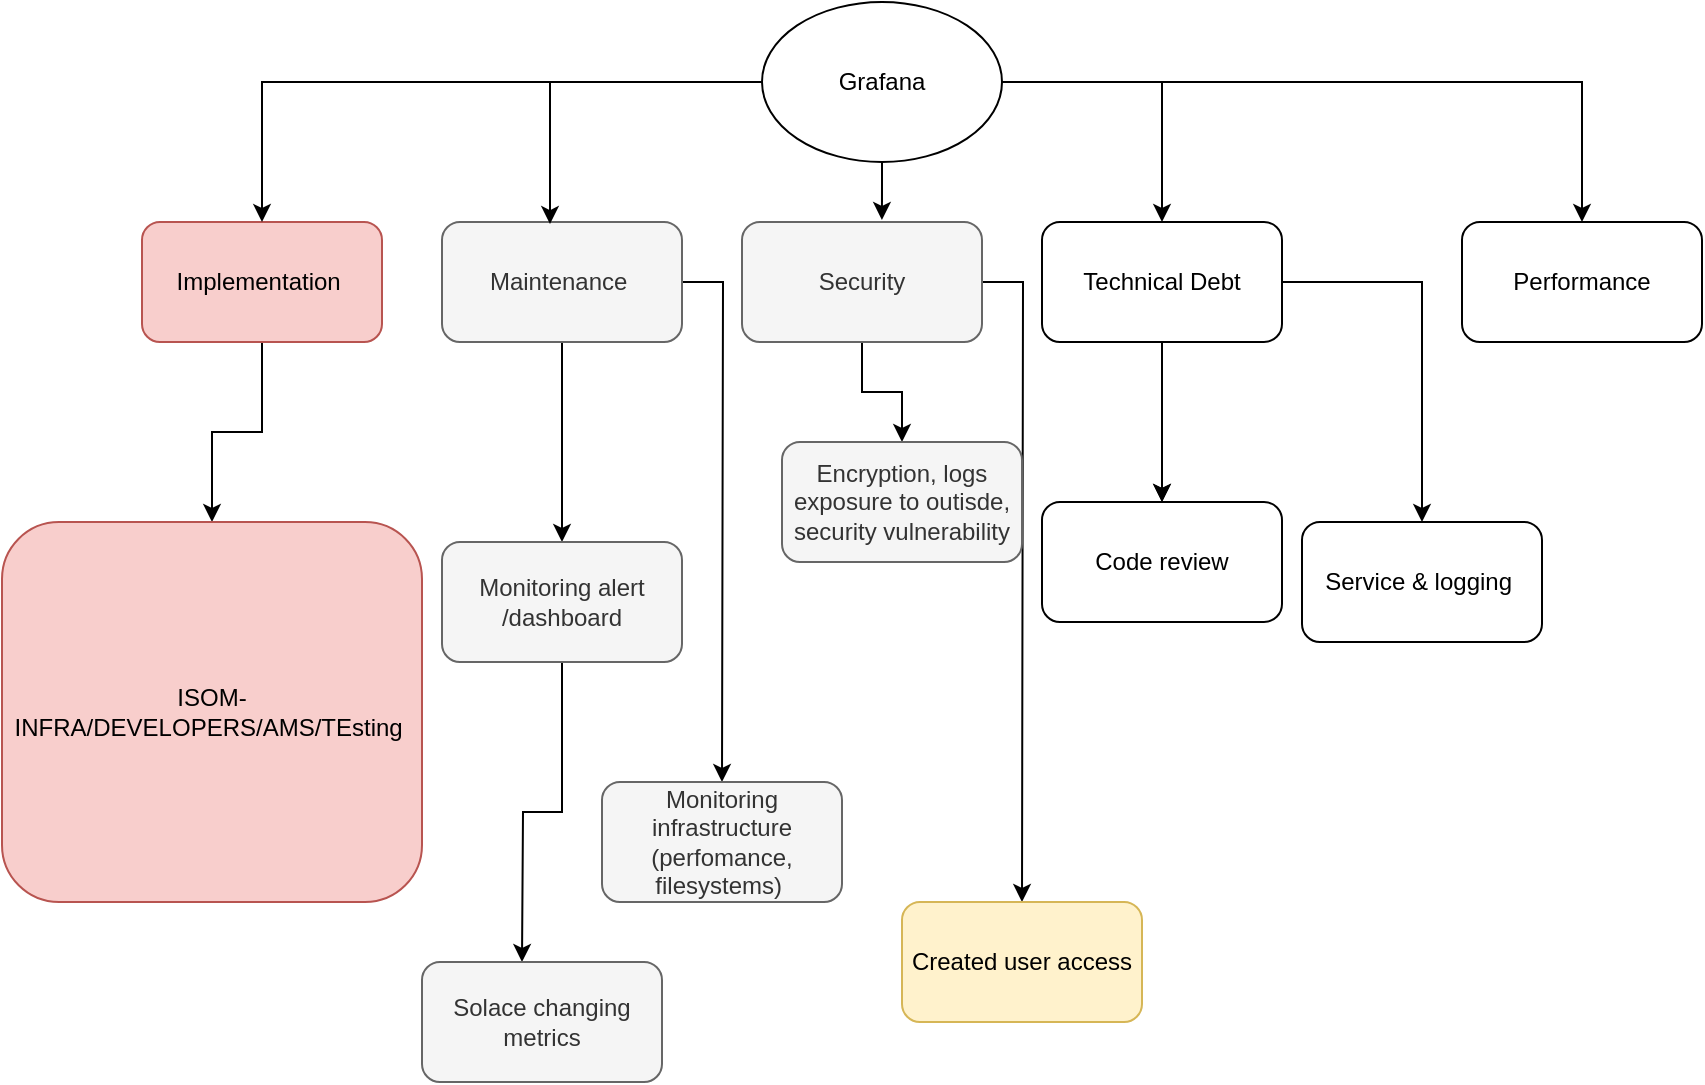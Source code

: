 <mxfile version="24.6.4" type="github">
  <diagram name="Page-1" id="tnofgGwdvgnEdEMGM9DY">
    <mxGraphModel dx="954" dy="606" grid="1" gridSize="10" guides="1" tooltips="1" connect="1" arrows="1" fold="1" page="1" pageScale="1" pageWidth="827" pageHeight="1169" math="0" shadow="0">
      <root>
        <mxCell id="0" />
        <mxCell id="1" parent="0" />
        <mxCell id="zCWjs_bB_M2k3wwc2RX4-22" value="" style="edgeStyle=orthogonalEdgeStyle;rounded=0;orthogonalLoop=1;jettySize=auto;html=1;" edge="1" parent="1" source="zCWjs_bB_M2k3wwc2RX4-1" target="zCWjs_bB_M2k3wwc2RX4-21">
          <mxGeometry relative="1" as="geometry" />
        </mxCell>
        <mxCell id="zCWjs_bB_M2k3wwc2RX4-1" value="Implementation&amp;nbsp;" style="rounded=1;whiteSpace=wrap;html=1;fillColor=#f8cecc;strokeColor=#b85450;" vertex="1" parent="1">
          <mxGeometry x="80" y="110" width="120" height="60" as="geometry" />
        </mxCell>
        <mxCell id="zCWjs_bB_M2k3wwc2RX4-27" value="" style="edgeStyle=orthogonalEdgeStyle;rounded=0;orthogonalLoop=1;jettySize=auto;html=1;" edge="1" parent="1" source="zCWjs_bB_M2k3wwc2RX4-2" target="zCWjs_bB_M2k3wwc2RX4-26">
          <mxGeometry relative="1" as="geometry" />
        </mxCell>
        <mxCell id="zCWjs_bB_M2k3wwc2RX4-28" style="edgeStyle=orthogonalEdgeStyle;rounded=0;orthogonalLoop=1;jettySize=auto;html=1;" edge="1" parent="1" source="zCWjs_bB_M2k3wwc2RX4-2">
          <mxGeometry relative="1" as="geometry">
            <mxPoint x="370" y="390" as="targetPoint" />
          </mxGeometry>
        </mxCell>
        <mxCell id="zCWjs_bB_M2k3wwc2RX4-2" value="Maintenance&amp;nbsp;" style="rounded=1;whiteSpace=wrap;html=1;fillColor=#f5f5f5;fontColor=#333333;strokeColor=#666666;" vertex="1" parent="1">
          <mxGeometry x="230" y="110" width="120" height="60" as="geometry" />
        </mxCell>
        <mxCell id="zCWjs_bB_M2k3wwc2RX4-6" value="" style="edgeStyle=orthogonalEdgeStyle;rounded=0;orthogonalLoop=1;jettySize=auto;html=1;" edge="1" parent="1" source="zCWjs_bB_M2k3wwc2RX4-3" target="zCWjs_bB_M2k3wwc2RX4-5">
          <mxGeometry relative="1" as="geometry" />
        </mxCell>
        <mxCell id="zCWjs_bB_M2k3wwc2RX4-30" style="edgeStyle=orthogonalEdgeStyle;rounded=0;orthogonalLoop=1;jettySize=auto;html=1;" edge="1" parent="1" source="zCWjs_bB_M2k3wwc2RX4-3">
          <mxGeometry relative="1" as="geometry">
            <mxPoint x="520" y="450" as="targetPoint" />
          </mxGeometry>
        </mxCell>
        <mxCell id="zCWjs_bB_M2k3wwc2RX4-3" value="Security" style="rounded=1;whiteSpace=wrap;html=1;fillColor=#f5f5f5;fontColor=#333333;strokeColor=#666666;" vertex="1" parent="1">
          <mxGeometry x="380" y="110" width="120" height="60" as="geometry" />
        </mxCell>
        <mxCell id="zCWjs_bB_M2k3wwc2RX4-9" value="" style="edgeStyle=orthogonalEdgeStyle;rounded=0;orthogonalLoop=1;jettySize=auto;html=1;" edge="1" parent="1" source="zCWjs_bB_M2k3wwc2RX4-4" target="zCWjs_bB_M2k3wwc2RX4-8">
          <mxGeometry relative="1" as="geometry" />
        </mxCell>
        <mxCell id="zCWjs_bB_M2k3wwc2RX4-12" value="" style="edgeStyle=orthogonalEdgeStyle;rounded=0;orthogonalLoop=1;jettySize=auto;html=1;" edge="1" parent="1" source="zCWjs_bB_M2k3wwc2RX4-4" target="zCWjs_bB_M2k3wwc2RX4-8">
          <mxGeometry relative="1" as="geometry" />
        </mxCell>
        <mxCell id="zCWjs_bB_M2k3wwc2RX4-13" style="edgeStyle=orthogonalEdgeStyle;rounded=0;orthogonalLoop=1;jettySize=auto;html=1;entryX=0.5;entryY=0;entryDx=0;entryDy=0;" edge="1" parent="1" source="zCWjs_bB_M2k3wwc2RX4-4" target="zCWjs_bB_M2k3wwc2RX4-14">
          <mxGeometry relative="1" as="geometry">
            <mxPoint x="690" y="260" as="targetPoint" />
          </mxGeometry>
        </mxCell>
        <mxCell id="zCWjs_bB_M2k3wwc2RX4-4" value="Technical Debt" style="rounded=1;whiteSpace=wrap;html=1;" vertex="1" parent="1">
          <mxGeometry x="530" y="110" width="120" height="60" as="geometry" />
        </mxCell>
        <mxCell id="zCWjs_bB_M2k3wwc2RX4-5" value="Encryption, logs exposure to outisde, security vulnerability" style="rounded=1;whiteSpace=wrap;html=1;fillColor=#f5f5f5;fontColor=#333333;strokeColor=#666666;" vertex="1" parent="1">
          <mxGeometry x="400" y="220" width="120" height="60" as="geometry" />
        </mxCell>
        <mxCell id="zCWjs_bB_M2k3wwc2RX4-7" value="Performance" style="rounded=1;whiteSpace=wrap;html=1;" vertex="1" parent="1">
          <mxGeometry x="740" y="110" width="120" height="60" as="geometry" />
        </mxCell>
        <mxCell id="zCWjs_bB_M2k3wwc2RX4-8" value="Code review" style="whiteSpace=wrap;html=1;rounded=1;" vertex="1" parent="1">
          <mxGeometry x="530" y="250" width="120" height="60" as="geometry" />
        </mxCell>
        <mxCell id="zCWjs_bB_M2k3wwc2RX4-14" value="Service &amp;amp; logging&amp;nbsp;" style="whiteSpace=wrap;html=1;rounded=1;" vertex="1" parent="1">
          <mxGeometry x="660" y="260" width="120" height="60" as="geometry" />
        </mxCell>
        <mxCell id="zCWjs_bB_M2k3wwc2RX4-16" style="edgeStyle=orthogonalEdgeStyle;rounded=0;orthogonalLoop=1;jettySize=auto;html=1;entryX=0.5;entryY=0;entryDx=0;entryDy=0;" edge="1" parent="1" source="zCWjs_bB_M2k3wwc2RX4-15" target="zCWjs_bB_M2k3wwc2RX4-1">
          <mxGeometry relative="1" as="geometry">
            <Array as="points">
              <mxPoint x="140" y="40" />
            </Array>
          </mxGeometry>
        </mxCell>
        <mxCell id="zCWjs_bB_M2k3wwc2RX4-19" style="edgeStyle=orthogonalEdgeStyle;rounded=0;orthogonalLoop=1;jettySize=auto;html=1;entryX=0.5;entryY=0;entryDx=0;entryDy=0;" edge="1" parent="1" source="zCWjs_bB_M2k3wwc2RX4-15" target="zCWjs_bB_M2k3wwc2RX4-4">
          <mxGeometry relative="1" as="geometry" />
        </mxCell>
        <mxCell id="zCWjs_bB_M2k3wwc2RX4-20" style="edgeStyle=orthogonalEdgeStyle;rounded=0;orthogonalLoop=1;jettySize=auto;html=1;entryX=0.5;entryY=0;entryDx=0;entryDy=0;" edge="1" parent="1" source="zCWjs_bB_M2k3wwc2RX4-15" target="zCWjs_bB_M2k3wwc2RX4-7">
          <mxGeometry relative="1" as="geometry" />
        </mxCell>
        <mxCell id="zCWjs_bB_M2k3wwc2RX4-15" value="Grafana" style="ellipse;whiteSpace=wrap;html=1;" vertex="1" parent="1">
          <mxGeometry x="390" width="120" height="80" as="geometry" />
        </mxCell>
        <mxCell id="zCWjs_bB_M2k3wwc2RX4-17" style="edgeStyle=orthogonalEdgeStyle;rounded=0;orthogonalLoop=1;jettySize=auto;html=1;entryX=0.45;entryY=0.017;entryDx=0;entryDy=0;entryPerimeter=0;" edge="1" parent="1" source="zCWjs_bB_M2k3wwc2RX4-15" target="zCWjs_bB_M2k3wwc2RX4-2">
          <mxGeometry relative="1" as="geometry" />
        </mxCell>
        <mxCell id="zCWjs_bB_M2k3wwc2RX4-18" style="edgeStyle=orthogonalEdgeStyle;rounded=0;orthogonalLoop=1;jettySize=auto;html=1;entryX=0.583;entryY=-0.017;entryDx=0;entryDy=0;entryPerimeter=0;" edge="1" parent="1" source="zCWjs_bB_M2k3wwc2RX4-15" target="zCWjs_bB_M2k3wwc2RX4-3">
          <mxGeometry relative="1" as="geometry" />
        </mxCell>
        <mxCell id="zCWjs_bB_M2k3wwc2RX4-21" value="ISOM-INFRA/DEVELOPERS/AMS/TEsting&amp;nbsp;" style="whiteSpace=wrap;html=1;fillColor=#f8cecc;strokeColor=#b85450;rounded=1;" vertex="1" parent="1">
          <mxGeometry x="10" y="260" width="210" height="190" as="geometry" />
        </mxCell>
        <mxCell id="zCWjs_bB_M2k3wwc2RX4-33" style="edgeStyle=orthogonalEdgeStyle;rounded=0;orthogonalLoop=1;jettySize=auto;html=1;" edge="1" parent="1" source="zCWjs_bB_M2k3wwc2RX4-26">
          <mxGeometry relative="1" as="geometry">
            <mxPoint x="270" y="480" as="targetPoint" />
          </mxGeometry>
        </mxCell>
        <mxCell id="zCWjs_bB_M2k3wwc2RX4-26" value="Monitoring alert /dashboard" style="whiteSpace=wrap;html=1;fillColor=#f5f5f5;strokeColor=#666666;fontColor=#333333;rounded=1;" vertex="1" parent="1">
          <mxGeometry x="230" y="270" width="120" height="60" as="geometry" />
        </mxCell>
        <mxCell id="zCWjs_bB_M2k3wwc2RX4-29" value="Monitoring infrastructure (perfomance, filesystems)&amp;nbsp;" style="whiteSpace=wrap;html=1;fillColor=#f5f5f5;strokeColor=#666666;fontColor=#333333;rounded=1;" vertex="1" parent="1">
          <mxGeometry x="310" y="390" width="120" height="60" as="geometry" />
        </mxCell>
        <mxCell id="zCWjs_bB_M2k3wwc2RX4-31" value="Created user access" style="rounded=1;whiteSpace=wrap;html=1;fillColor=#fff2cc;strokeColor=#d6b656;" vertex="1" parent="1">
          <mxGeometry x="460" y="450" width="120" height="60" as="geometry" />
        </mxCell>
        <mxCell id="zCWjs_bB_M2k3wwc2RX4-34" value="Solace changing metrics" style="whiteSpace=wrap;html=1;fillColor=#f5f5f5;strokeColor=#666666;fontColor=#333333;rounded=1;" vertex="1" parent="1">
          <mxGeometry x="220" y="480" width="120" height="60" as="geometry" />
        </mxCell>
      </root>
    </mxGraphModel>
  </diagram>
</mxfile>

